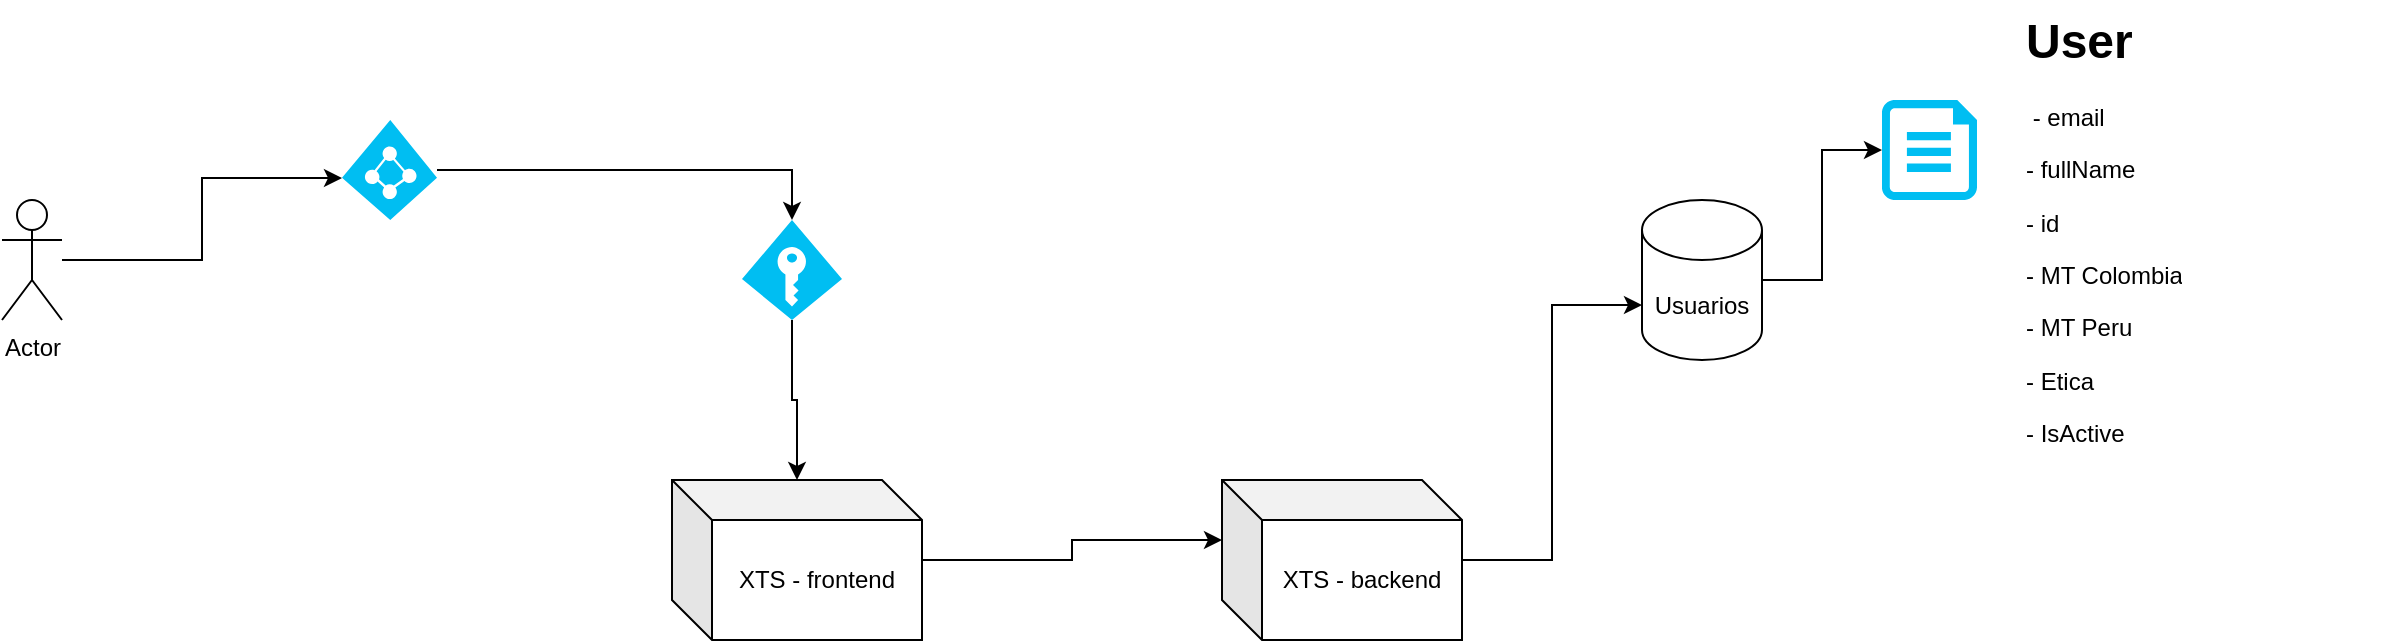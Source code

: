 <mxfile version="24.4.8" type="device">
  <diagram name="Página-1" id="TKg8IFGn62PxqMOIOyQR">
    <mxGraphModel dx="1405" dy="854" grid="1" gridSize="10" guides="1" tooltips="1" connect="1" arrows="1" fold="1" page="1" pageScale="1" pageWidth="1169" pageHeight="827" math="0" shadow="0">
      <root>
        <mxCell id="0" />
        <mxCell id="1" parent="0" />
        <mxCell id="XLq6OIwlwYkIgSkvk1Fx-2" value="" style="verticalLabelPosition=bottom;html=1;verticalAlign=top;align=center;strokeColor=none;fillColor=#00BEF2;shape=mxgraph.azure.azure_active_directory;" vertex="1" parent="1">
          <mxGeometry x="220" y="90" width="47.5" height="50" as="geometry" />
        </mxCell>
        <mxCell id="XLq6OIwlwYkIgSkvk1Fx-3" value="Actor" style="shape=umlActor;verticalLabelPosition=bottom;verticalAlign=top;html=1;outlineConnect=0;" vertex="1" parent="1">
          <mxGeometry x="50" y="130" width="30" height="60" as="geometry" />
        </mxCell>
        <mxCell id="XLq6OIwlwYkIgSkvk1Fx-4" style="edgeStyle=orthogonalEdgeStyle;rounded=0;orthogonalLoop=1;jettySize=auto;html=1;entryX=0;entryY=0.58;entryDx=0;entryDy=0;entryPerimeter=0;" edge="1" parent="1" source="XLq6OIwlwYkIgSkvk1Fx-3" target="XLq6OIwlwYkIgSkvk1Fx-2">
          <mxGeometry relative="1" as="geometry" />
        </mxCell>
        <mxCell id="XLq6OIwlwYkIgSkvk1Fx-9" style="edgeStyle=orthogonalEdgeStyle;rounded=0;orthogonalLoop=1;jettySize=auto;html=1;" edge="1" parent="1" source="XLq6OIwlwYkIgSkvk1Fx-5" target="XLq6OIwlwYkIgSkvk1Fx-8">
          <mxGeometry relative="1" as="geometry" />
        </mxCell>
        <mxCell id="XLq6OIwlwYkIgSkvk1Fx-5" value="" style="verticalLabelPosition=bottom;html=1;verticalAlign=top;align=center;strokeColor=none;fillColor=#00BEF2;shape=mxgraph.azure.access_control;" vertex="1" parent="1">
          <mxGeometry x="420" y="140" width="50" height="50" as="geometry" />
        </mxCell>
        <mxCell id="XLq6OIwlwYkIgSkvk1Fx-7" style="edgeStyle=orthogonalEdgeStyle;rounded=0;orthogonalLoop=1;jettySize=auto;html=1;entryX=0.5;entryY=0;entryDx=0;entryDy=0;entryPerimeter=0;" edge="1" parent="1" source="XLq6OIwlwYkIgSkvk1Fx-2" target="XLq6OIwlwYkIgSkvk1Fx-5">
          <mxGeometry relative="1" as="geometry" />
        </mxCell>
        <mxCell id="XLq6OIwlwYkIgSkvk1Fx-8" value="XTS - frontend" style="shape=cube;whiteSpace=wrap;html=1;boundedLbl=1;backgroundOutline=1;darkOpacity=0.05;darkOpacity2=0.1;" vertex="1" parent="1">
          <mxGeometry x="385" y="270" width="125" height="80" as="geometry" />
        </mxCell>
        <mxCell id="XLq6OIwlwYkIgSkvk1Fx-10" value="XTS - backend" style="shape=cube;whiteSpace=wrap;html=1;boundedLbl=1;backgroundOutline=1;darkOpacity=0.05;darkOpacity2=0.1;" vertex="1" parent="1">
          <mxGeometry x="660" y="270" width="120" height="80" as="geometry" />
        </mxCell>
        <mxCell id="XLq6OIwlwYkIgSkvk1Fx-11" style="edgeStyle=orthogonalEdgeStyle;rounded=0;orthogonalLoop=1;jettySize=auto;html=1;entryX=0;entryY=0;entryDx=0;entryDy=30;entryPerimeter=0;" edge="1" parent="1" source="XLq6OIwlwYkIgSkvk1Fx-8" target="XLq6OIwlwYkIgSkvk1Fx-10">
          <mxGeometry relative="1" as="geometry" />
        </mxCell>
        <mxCell id="XLq6OIwlwYkIgSkvk1Fx-12" value="Usuarios" style="shape=cylinder3;whiteSpace=wrap;html=1;boundedLbl=1;backgroundOutline=1;size=15;" vertex="1" parent="1">
          <mxGeometry x="870" y="130" width="60" height="80" as="geometry" />
        </mxCell>
        <mxCell id="XLq6OIwlwYkIgSkvk1Fx-13" style="edgeStyle=orthogonalEdgeStyle;rounded=0;orthogonalLoop=1;jettySize=auto;html=1;entryX=0;entryY=0;entryDx=0;entryDy=52.5;entryPerimeter=0;" edge="1" parent="1" source="XLq6OIwlwYkIgSkvk1Fx-10" target="XLq6OIwlwYkIgSkvk1Fx-12">
          <mxGeometry relative="1" as="geometry" />
        </mxCell>
        <mxCell id="XLq6OIwlwYkIgSkvk1Fx-14" value="" style="verticalLabelPosition=bottom;html=1;verticalAlign=top;align=center;strokeColor=none;fillColor=#00BEF2;shape=mxgraph.azure.cloud_services_configuration_file;pointerEvents=1;" vertex="1" parent="1">
          <mxGeometry x="990" y="80" width="47.5" height="50" as="geometry" />
        </mxCell>
        <mxCell id="XLq6OIwlwYkIgSkvk1Fx-17" style="edgeStyle=orthogonalEdgeStyle;rounded=0;orthogonalLoop=1;jettySize=auto;html=1;entryX=0;entryY=0.5;entryDx=0;entryDy=0;entryPerimeter=0;" edge="1" parent="1" source="XLq6OIwlwYkIgSkvk1Fx-12" target="XLq6OIwlwYkIgSkvk1Fx-14">
          <mxGeometry relative="1" as="geometry" />
        </mxCell>
        <mxCell id="XLq6OIwlwYkIgSkvk1Fx-18" value="&lt;h1 style=&quot;margin-top: 0px;&quot;&gt;User&lt;/h1&gt;&lt;p&gt;&amp;nbsp;- email&lt;/p&gt;&lt;p&gt;- fullName&lt;/p&gt;&lt;p&gt;- id&lt;/p&gt;&lt;p&gt;- MT Colombia&lt;/p&gt;&lt;p&gt;- MT Peru&lt;/p&gt;&lt;p&gt;- Etica&lt;/p&gt;&lt;p&gt;- IsActive&lt;/p&gt;" style="text;html=1;whiteSpace=wrap;overflow=hidden;rounded=0;" vertex="1" parent="1">
          <mxGeometry x="1060" y="30" width="180" height="280" as="geometry" />
        </mxCell>
      </root>
    </mxGraphModel>
  </diagram>
</mxfile>
